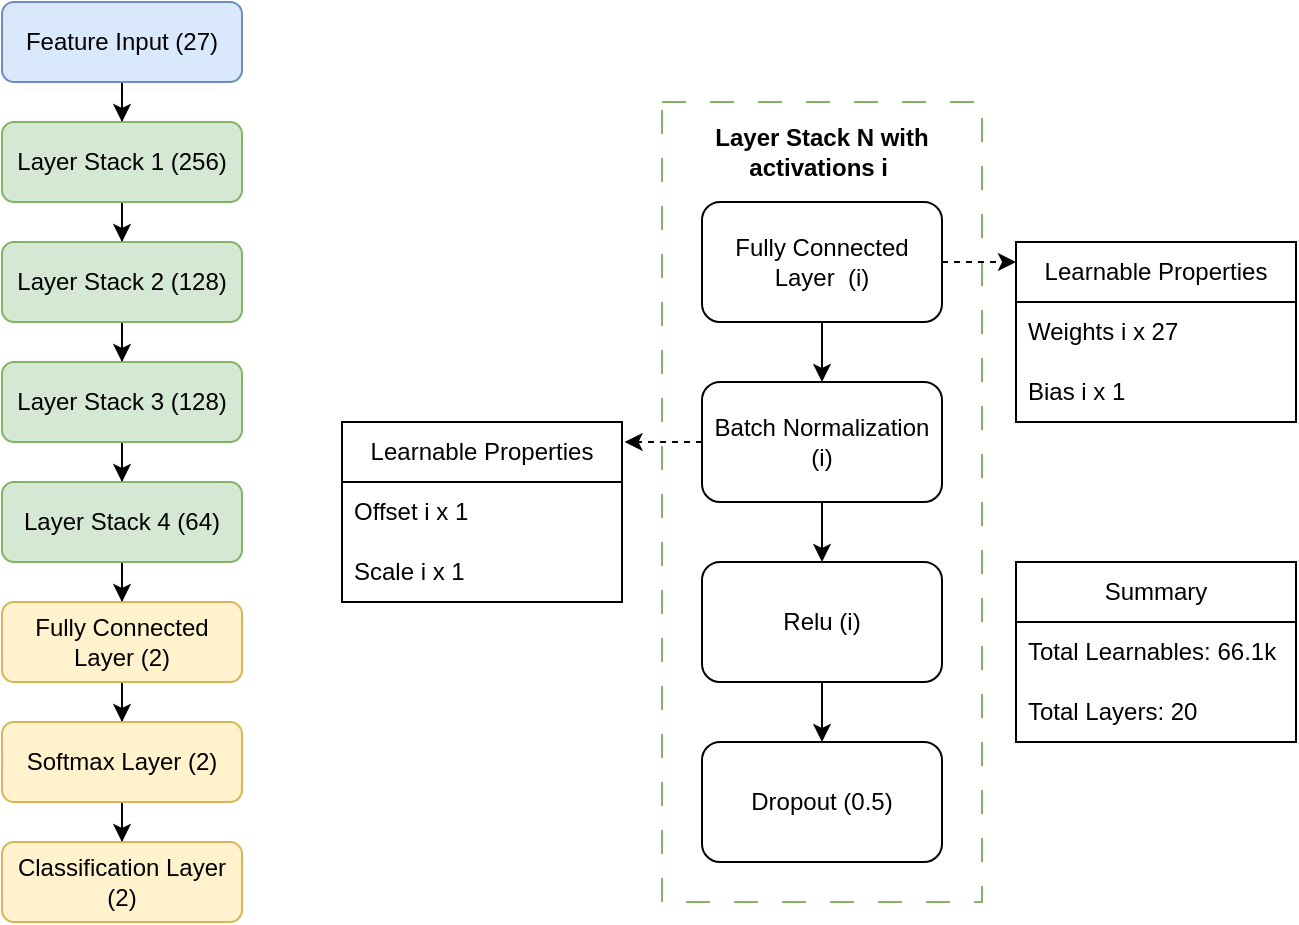 <mxfile version="24.0.6" type="device">
  <diagram name="Page-1" id="O1TeQ9OKrbkM0k_lzWEl">
    <mxGraphModel dx="1285" dy="651" grid="1" gridSize="10" guides="1" tooltips="1" connect="1" arrows="1" fold="1" page="1" pageScale="1" pageWidth="827" pageHeight="1169" math="0" shadow="0">
      <root>
        <mxCell id="0" />
        <mxCell id="1" parent="0" />
        <mxCell id="df5od8-VBuqHrqXqseg6-24" value="" style="rounded=0;whiteSpace=wrap;html=1;dashed=1;dashPattern=12 12;fillColor=none;strokeColor=#82b366;" vertex="1" parent="1">
          <mxGeometry x="650" y="130" width="160" height="400" as="geometry" />
        </mxCell>
        <mxCell id="df5od8-VBuqHrqXqseg6-14" value="" style="edgeStyle=orthogonalEdgeStyle;rounded=0;orthogonalLoop=1;jettySize=auto;html=1;" edge="1" parent="1" source="df5od8-VBuqHrqXqseg6-1" target="df5od8-VBuqHrqXqseg6-7">
          <mxGeometry relative="1" as="geometry" />
        </mxCell>
        <mxCell id="df5od8-VBuqHrqXqseg6-1" value="Feature Input (27)" style="rounded=1;whiteSpace=wrap;html=1;fillColor=#dae8fc;strokeColor=#6c8ebf;" vertex="1" parent="1">
          <mxGeometry x="320" y="80" width="120" height="40" as="geometry" />
        </mxCell>
        <mxCell id="df5od8-VBuqHrqXqseg6-21" value="" style="edgeStyle=orthogonalEdgeStyle;rounded=0;orthogonalLoop=1;jettySize=auto;html=1;" edge="1" parent="1" source="df5od8-VBuqHrqXqseg6-3" target="df5od8-VBuqHrqXqseg6-4">
          <mxGeometry relative="1" as="geometry" />
        </mxCell>
        <mxCell id="df5od8-VBuqHrqXqseg6-3" value="Fully Connected Layer&amp;nbsp; (i)" style="rounded=1;whiteSpace=wrap;html=1;" vertex="1" parent="1">
          <mxGeometry x="670" y="180" width="120" height="60" as="geometry" />
        </mxCell>
        <mxCell id="df5od8-VBuqHrqXqseg6-22" value="" style="edgeStyle=orthogonalEdgeStyle;rounded=0;orthogonalLoop=1;jettySize=auto;html=1;" edge="1" parent="1" source="df5od8-VBuqHrqXqseg6-4" target="df5od8-VBuqHrqXqseg6-5">
          <mxGeometry relative="1" as="geometry" />
        </mxCell>
        <mxCell id="df5od8-VBuqHrqXqseg6-4" value="Batch Normalization (i)" style="rounded=1;whiteSpace=wrap;html=1;" vertex="1" parent="1">
          <mxGeometry x="670" y="270" width="120" height="60" as="geometry" />
        </mxCell>
        <mxCell id="df5od8-VBuqHrqXqseg6-23" value="" style="edgeStyle=orthogonalEdgeStyle;rounded=0;orthogonalLoop=1;jettySize=auto;html=1;" edge="1" parent="1" source="df5od8-VBuqHrqXqseg6-5" target="df5od8-VBuqHrqXqseg6-6">
          <mxGeometry relative="1" as="geometry" />
        </mxCell>
        <mxCell id="df5od8-VBuqHrqXqseg6-5" value="Relu (i)" style="rounded=1;whiteSpace=wrap;html=1;" vertex="1" parent="1">
          <mxGeometry x="670" y="360" width="120" height="60" as="geometry" />
        </mxCell>
        <mxCell id="df5od8-VBuqHrqXqseg6-6" value="Dropout (0.5)" style="rounded=1;whiteSpace=wrap;html=1;" vertex="1" parent="1">
          <mxGeometry x="670" y="450" width="120" height="60" as="geometry" />
        </mxCell>
        <mxCell id="df5od8-VBuqHrqXqseg6-15" value="" style="edgeStyle=orthogonalEdgeStyle;rounded=0;orthogonalLoop=1;jettySize=auto;html=1;" edge="1" parent="1" source="df5od8-VBuqHrqXqseg6-7" target="df5od8-VBuqHrqXqseg6-8">
          <mxGeometry relative="1" as="geometry" />
        </mxCell>
        <mxCell id="df5od8-VBuqHrqXqseg6-7" value="Layer Stack 1 (256)" style="rounded=1;whiteSpace=wrap;html=1;fillColor=#d5e8d4;strokeColor=#82b366;" vertex="1" parent="1">
          <mxGeometry x="320" y="140" width="120" height="40" as="geometry" />
        </mxCell>
        <mxCell id="df5od8-VBuqHrqXqseg6-16" value="" style="edgeStyle=orthogonalEdgeStyle;rounded=0;orthogonalLoop=1;jettySize=auto;html=1;" edge="1" parent="1" source="df5od8-VBuqHrqXqseg6-8" target="df5od8-VBuqHrqXqseg6-9">
          <mxGeometry relative="1" as="geometry" />
        </mxCell>
        <mxCell id="df5od8-VBuqHrqXqseg6-8" value="Layer Stack 2 (128)" style="rounded=1;whiteSpace=wrap;html=1;fillColor=#d5e8d4;strokeColor=#82b366;" vertex="1" parent="1">
          <mxGeometry x="320" y="200" width="120" height="40" as="geometry" />
        </mxCell>
        <mxCell id="df5od8-VBuqHrqXqseg6-17" value="" style="edgeStyle=orthogonalEdgeStyle;rounded=0;orthogonalLoop=1;jettySize=auto;html=1;" edge="1" parent="1" source="df5od8-VBuqHrqXqseg6-9" target="df5od8-VBuqHrqXqseg6-10">
          <mxGeometry relative="1" as="geometry" />
        </mxCell>
        <mxCell id="df5od8-VBuqHrqXqseg6-9" value="Layer Stack 3 (128)" style="rounded=1;whiteSpace=wrap;html=1;fillColor=#d5e8d4;strokeColor=#82b366;" vertex="1" parent="1">
          <mxGeometry x="320" y="260" width="120" height="40" as="geometry" />
        </mxCell>
        <mxCell id="df5od8-VBuqHrqXqseg6-18" value="" style="edgeStyle=orthogonalEdgeStyle;rounded=0;orthogonalLoop=1;jettySize=auto;html=1;" edge="1" parent="1" source="df5od8-VBuqHrqXqseg6-10" target="df5od8-VBuqHrqXqseg6-11">
          <mxGeometry relative="1" as="geometry" />
        </mxCell>
        <mxCell id="df5od8-VBuqHrqXqseg6-10" value="Layer Stack 4 (64)" style="rounded=1;whiteSpace=wrap;html=1;fillColor=#d5e8d4;strokeColor=#82b366;" vertex="1" parent="1">
          <mxGeometry x="320" y="320" width="120" height="40" as="geometry" />
        </mxCell>
        <mxCell id="df5od8-VBuqHrqXqseg6-19" value="" style="edgeStyle=orthogonalEdgeStyle;rounded=0;orthogonalLoop=1;jettySize=auto;html=1;" edge="1" parent="1" source="df5od8-VBuqHrqXqseg6-11" target="df5od8-VBuqHrqXqseg6-12">
          <mxGeometry relative="1" as="geometry" />
        </mxCell>
        <mxCell id="df5od8-VBuqHrqXqseg6-11" value="Fully Connected Layer (2)" style="rounded=1;whiteSpace=wrap;html=1;fillColor=#fff2cc;strokeColor=#d6b656;" vertex="1" parent="1">
          <mxGeometry x="320" y="380" width="120" height="40" as="geometry" />
        </mxCell>
        <mxCell id="df5od8-VBuqHrqXqseg6-20" value="" style="edgeStyle=orthogonalEdgeStyle;rounded=0;orthogonalLoop=1;jettySize=auto;html=1;" edge="1" parent="1" source="df5od8-VBuqHrqXqseg6-12" target="df5od8-VBuqHrqXqseg6-13">
          <mxGeometry relative="1" as="geometry" />
        </mxCell>
        <mxCell id="df5od8-VBuqHrqXqseg6-12" value="Softmax Layer (2)" style="rounded=1;whiteSpace=wrap;html=1;fillColor=#fff2cc;strokeColor=#d6b656;" vertex="1" parent="1">
          <mxGeometry x="320" y="440" width="120" height="40" as="geometry" />
        </mxCell>
        <mxCell id="df5od8-VBuqHrqXqseg6-13" value="Classification Layer (2)" style="rounded=1;whiteSpace=wrap;html=1;fillColor=#fff2cc;strokeColor=#d6b656;" vertex="1" parent="1">
          <mxGeometry x="320" y="500" width="120" height="40" as="geometry" />
        </mxCell>
        <mxCell id="df5od8-VBuqHrqXqseg6-26" value="&lt;b&gt;Layer Stack N with activations i&amp;nbsp;&lt;/b&gt;" style="text;html=1;align=center;verticalAlign=middle;whiteSpace=wrap;rounded=0;" vertex="1" parent="1">
          <mxGeometry x="650" y="140" width="160" height="30" as="geometry" />
        </mxCell>
        <mxCell id="df5od8-VBuqHrqXqseg6-27" value="Learnable Properties" style="swimlane;fontStyle=0;childLayout=stackLayout;horizontal=1;startSize=30;horizontalStack=0;resizeParent=1;resizeParentMax=0;resizeLast=0;collapsible=1;marginBottom=0;whiteSpace=wrap;html=1;" vertex="1" parent="1">
          <mxGeometry x="827" y="200" width="140" height="90" as="geometry" />
        </mxCell>
        <mxCell id="df5od8-VBuqHrqXqseg6-28" value="Weights i x 27" style="text;strokeColor=none;fillColor=none;align=left;verticalAlign=middle;spacingLeft=4;spacingRight=4;overflow=hidden;points=[[0,0.5],[1,0.5]];portConstraint=eastwest;rotatable=0;whiteSpace=wrap;html=1;" vertex="1" parent="df5od8-VBuqHrqXqseg6-27">
          <mxGeometry y="30" width="140" height="30" as="geometry" />
        </mxCell>
        <mxCell id="df5od8-VBuqHrqXqseg6-29" value="Bias i x 1" style="text;strokeColor=none;fillColor=none;align=left;verticalAlign=middle;spacingLeft=4;spacingRight=4;overflow=hidden;points=[[0,0.5],[1,0.5]];portConstraint=eastwest;rotatable=0;whiteSpace=wrap;html=1;" vertex="1" parent="df5od8-VBuqHrqXqseg6-27">
          <mxGeometry y="60" width="140" height="30" as="geometry" />
        </mxCell>
        <mxCell id="df5od8-VBuqHrqXqseg6-36" value="Learnable Properties" style="swimlane;fontStyle=0;childLayout=stackLayout;horizontal=1;startSize=30;horizontalStack=0;resizeParent=1;resizeParentMax=0;resizeLast=0;collapsible=1;marginBottom=0;whiteSpace=wrap;html=1;" vertex="1" parent="1">
          <mxGeometry x="490" y="290" width="140" height="90" as="geometry" />
        </mxCell>
        <mxCell id="df5od8-VBuqHrqXqseg6-37" value="Offset i x 1" style="text;strokeColor=none;fillColor=none;align=left;verticalAlign=middle;spacingLeft=4;spacingRight=4;overflow=hidden;points=[[0,0.5],[1,0.5]];portConstraint=eastwest;rotatable=0;whiteSpace=wrap;html=1;" vertex="1" parent="df5od8-VBuqHrqXqseg6-36">
          <mxGeometry y="30" width="140" height="30" as="geometry" />
        </mxCell>
        <mxCell id="df5od8-VBuqHrqXqseg6-38" value="Scale i x 1" style="text;strokeColor=none;fillColor=none;align=left;verticalAlign=middle;spacingLeft=4;spacingRight=4;overflow=hidden;points=[[0,0.5],[1,0.5]];portConstraint=eastwest;rotatable=0;whiteSpace=wrap;html=1;" vertex="1" parent="df5od8-VBuqHrqXqseg6-36">
          <mxGeometry y="60" width="140" height="30" as="geometry" />
        </mxCell>
        <mxCell id="df5od8-VBuqHrqXqseg6-41" style="edgeStyle=orthogonalEdgeStyle;rounded=0;orthogonalLoop=1;jettySize=auto;html=1;exitX=1;exitY=0.5;exitDx=0;exitDy=0;entryX=0;entryY=0.112;entryDx=0;entryDy=0;entryPerimeter=0;dashed=1;" edge="1" parent="1" source="df5od8-VBuqHrqXqseg6-3" target="df5od8-VBuqHrqXqseg6-27">
          <mxGeometry relative="1" as="geometry" />
        </mxCell>
        <mxCell id="df5od8-VBuqHrqXqseg6-42" style="edgeStyle=orthogonalEdgeStyle;rounded=0;orthogonalLoop=1;jettySize=auto;html=1;exitX=0;exitY=0.5;exitDx=0;exitDy=0;entryX=1.009;entryY=0.11;entryDx=0;entryDy=0;entryPerimeter=0;dashed=1;" edge="1" parent="1" source="df5od8-VBuqHrqXqseg6-4" target="df5od8-VBuqHrqXqseg6-36">
          <mxGeometry relative="1" as="geometry" />
        </mxCell>
        <mxCell id="df5od8-VBuqHrqXqseg6-43" value="Summary" style="swimlane;fontStyle=0;childLayout=stackLayout;horizontal=1;startSize=30;horizontalStack=0;resizeParent=1;resizeParentMax=0;resizeLast=0;collapsible=1;marginBottom=0;whiteSpace=wrap;html=1;" vertex="1" parent="1">
          <mxGeometry x="827" y="360" width="140" height="90" as="geometry" />
        </mxCell>
        <mxCell id="df5od8-VBuqHrqXqseg6-44" value="Total Learnables: 66.1k" style="text;strokeColor=none;fillColor=none;align=left;verticalAlign=middle;spacingLeft=4;spacingRight=4;overflow=hidden;points=[[0,0.5],[1,0.5]];portConstraint=eastwest;rotatable=0;whiteSpace=wrap;html=1;" vertex="1" parent="df5od8-VBuqHrqXqseg6-43">
          <mxGeometry y="30" width="140" height="30" as="geometry" />
        </mxCell>
        <mxCell id="df5od8-VBuqHrqXqseg6-46" value="Total Layers: 20" style="text;strokeColor=none;fillColor=none;align=left;verticalAlign=middle;spacingLeft=4;spacingRight=4;overflow=hidden;points=[[0,0.5],[1,0.5]];portConstraint=eastwest;rotatable=0;whiteSpace=wrap;html=1;" vertex="1" parent="df5od8-VBuqHrqXqseg6-43">
          <mxGeometry y="60" width="140" height="30" as="geometry" />
        </mxCell>
      </root>
    </mxGraphModel>
  </diagram>
</mxfile>
